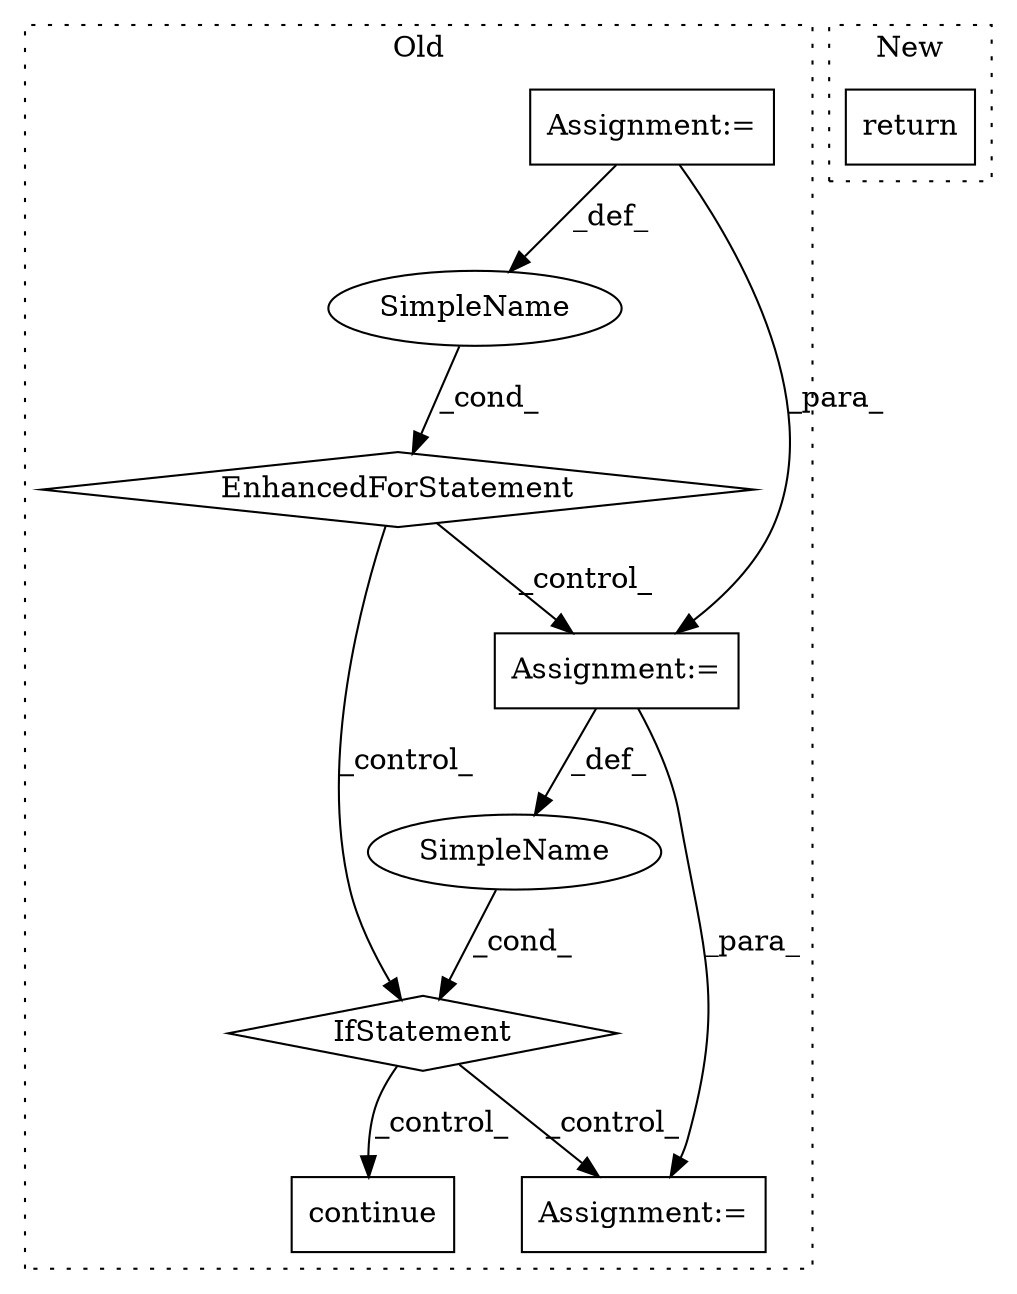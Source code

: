 digraph G {
subgraph cluster0 {
1 [label="continue" a="18" s="2010" l="9" shape="box"];
3 [label="IfStatement" a="25" s="1979,1996" l="4,2" shape="diamond"];
4 [label="SimpleName" a="42" s="" l="" shape="ellipse"];
5 [label="Assignment:=" a="7" s="1658,1743" l="57,2" shape="box"];
6 [label="EnhancedForStatement" a="70" s="1658,1743" l="57,2" shape="diamond"];
7 [label="SimpleName" a="42" s="1722" l="9" shape="ellipse"];
8 [label="Assignment:=" a="7" s="2046" l="1" shape="box"];
9 [label="Assignment:=" a="7" s="1759" l="1" shape="box"];
label = "Old";
style="dotted";
}
subgraph cluster1 {
2 [label="return" a="41" s="2253" l="7" shape="box"];
label = "New";
style="dotted";
}
3 -> 8 [label="_control_"];
3 -> 1 [label="_control_"];
4 -> 3 [label="_cond_"];
5 -> 9 [label="_para_"];
5 -> 7 [label="_def_"];
6 -> 9 [label="_control_"];
6 -> 3 [label="_control_"];
7 -> 6 [label="_cond_"];
9 -> 8 [label="_para_"];
9 -> 4 [label="_def_"];
}